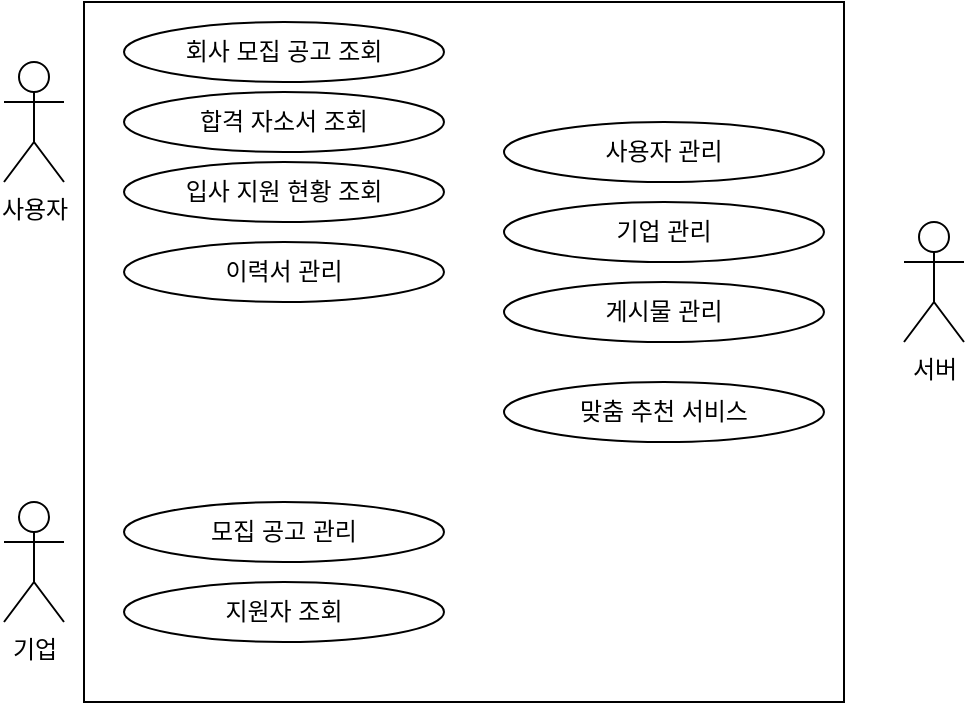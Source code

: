 <mxfile version="24.7.12">
  <diagram name="페이지-1" id="x2pTsX8chSoiMSWWwsY3">
    <mxGraphModel dx="1434" dy="746" grid="1" gridSize="10" guides="1" tooltips="1" connect="1" arrows="1" fold="1" page="1" pageScale="1" pageWidth="827" pageHeight="1169" math="0" shadow="0">
      <root>
        <mxCell id="0" />
        <mxCell id="1" parent="0" />
        <mxCell id="0LSO6oO1EHj7VSlVbhn--16" value="" style="rounded=0;whiteSpace=wrap;html=1;" vertex="1" parent="1">
          <mxGeometry x="100" width="380" height="350" as="geometry" />
        </mxCell>
        <mxCell id="0LSO6oO1EHj7VSlVbhn--1" value="서버" style="shape=umlActor;verticalLabelPosition=bottom;verticalAlign=top;html=1;outlineConnect=0;" vertex="1" parent="1">
          <mxGeometry x="510" y="110" width="30" height="60" as="geometry" />
        </mxCell>
        <mxCell id="0LSO6oO1EHj7VSlVbhn--2" value="기업" style="shape=umlActor;verticalLabelPosition=bottom;verticalAlign=top;html=1;outlineConnect=0;" vertex="1" parent="1">
          <mxGeometry x="60" y="250" width="30" height="60" as="geometry" />
        </mxCell>
        <mxCell id="0LSO6oO1EHj7VSlVbhn--3" value="사용자" style="shape=umlActor;verticalLabelPosition=bottom;verticalAlign=top;html=1;outlineConnect=0;" vertex="1" parent="1">
          <mxGeometry x="60" y="30" width="30" height="60" as="geometry" />
        </mxCell>
        <mxCell id="0LSO6oO1EHj7VSlVbhn--6" value="회사 모집 공고 조회" style="ellipse;whiteSpace=wrap;html=1;" vertex="1" parent="1">
          <mxGeometry x="120" y="10" width="160" height="30" as="geometry" />
        </mxCell>
        <mxCell id="0LSO6oO1EHj7VSlVbhn--7" value="합격 자소서 조회" style="ellipse;whiteSpace=wrap;html=1;" vertex="1" parent="1">
          <mxGeometry x="120" y="45" width="160" height="30" as="geometry" />
        </mxCell>
        <mxCell id="0LSO6oO1EHj7VSlVbhn--8" value="입사 지원 현황 조회" style="ellipse;whiteSpace=wrap;html=1;" vertex="1" parent="1">
          <mxGeometry x="120" y="80" width="160" height="30" as="geometry" />
        </mxCell>
        <mxCell id="0LSO6oO1EHj7VSlVbhn--9" value="지원자 조회" style="ellipse;whiteSpace=wrap;html=1;" vertex="1" parent="1">
          <mxGeometry x="120" y="290" width="160" height="30" as="geometry" />
        </mxCell>
        <mxCell id="0LSO6oO1EHj7VSlVbhn--10" value="기업 관리" style="ellipse;whiteSpace=wrap;html=1;" vertex="1" parent="1">
          <mxGeometry x="310" y="100" width="160" height="30" as="geometry" />
        </mxCell>
        <mxCell id="0LSO6oO1EHj7VSlVbhn--11" value="게시물 관리" style="ellipse;whiteSpace=wrap;html=1;" vertex="1" parent="1">
          <mxGeometry x="310" y="140" width="160" height="30" as="geometry" />
        </mxCell>
        <mxCell id="0LSO6oO1EHj7VSlVbhn--12" value="맞춤 추천 서비스" style="ellipse;whiteSpace=wrap;html=1;" vertex="1" parent="1">
          <mxGeometry x="310" y="190" width="160" height="30" as="geometry" />
        </mxCell>
        <mxCell id="0LSO6oO1EHj7VSlVbhn--13" value="사용자 관리" style="ellipse;whiteSpace=wrap;html=1;" vertex="1" parent="1">
          <mxGeometry x="310" y="60" width="160" height="30" as="geometry" />
        </mxCell>
        <mxCell id="0LSO6oO1EHj7VSlVbhn--14" value="모집 공고 관리" style="ellipse;whiteSpace=wrap;html=1;" vertex="1" parent="1">
          <mxGeometry x="120" y="250" width="160" height="30" as="geometry" />
        </mxCell>
        <mxCell id="0LSO6oO1EHj7VSlVbhn--15" value="이력서 관리" style="ellipse;whiteSpace=wrap;html=1;" vertex="1" parent="1">
          <mxGeometry x="120" y="120" width="160" height="30" as="geometry" />
        </mxCell>
      </root>
    </mxGraphModel>
  </diagram>
</mxfile>
